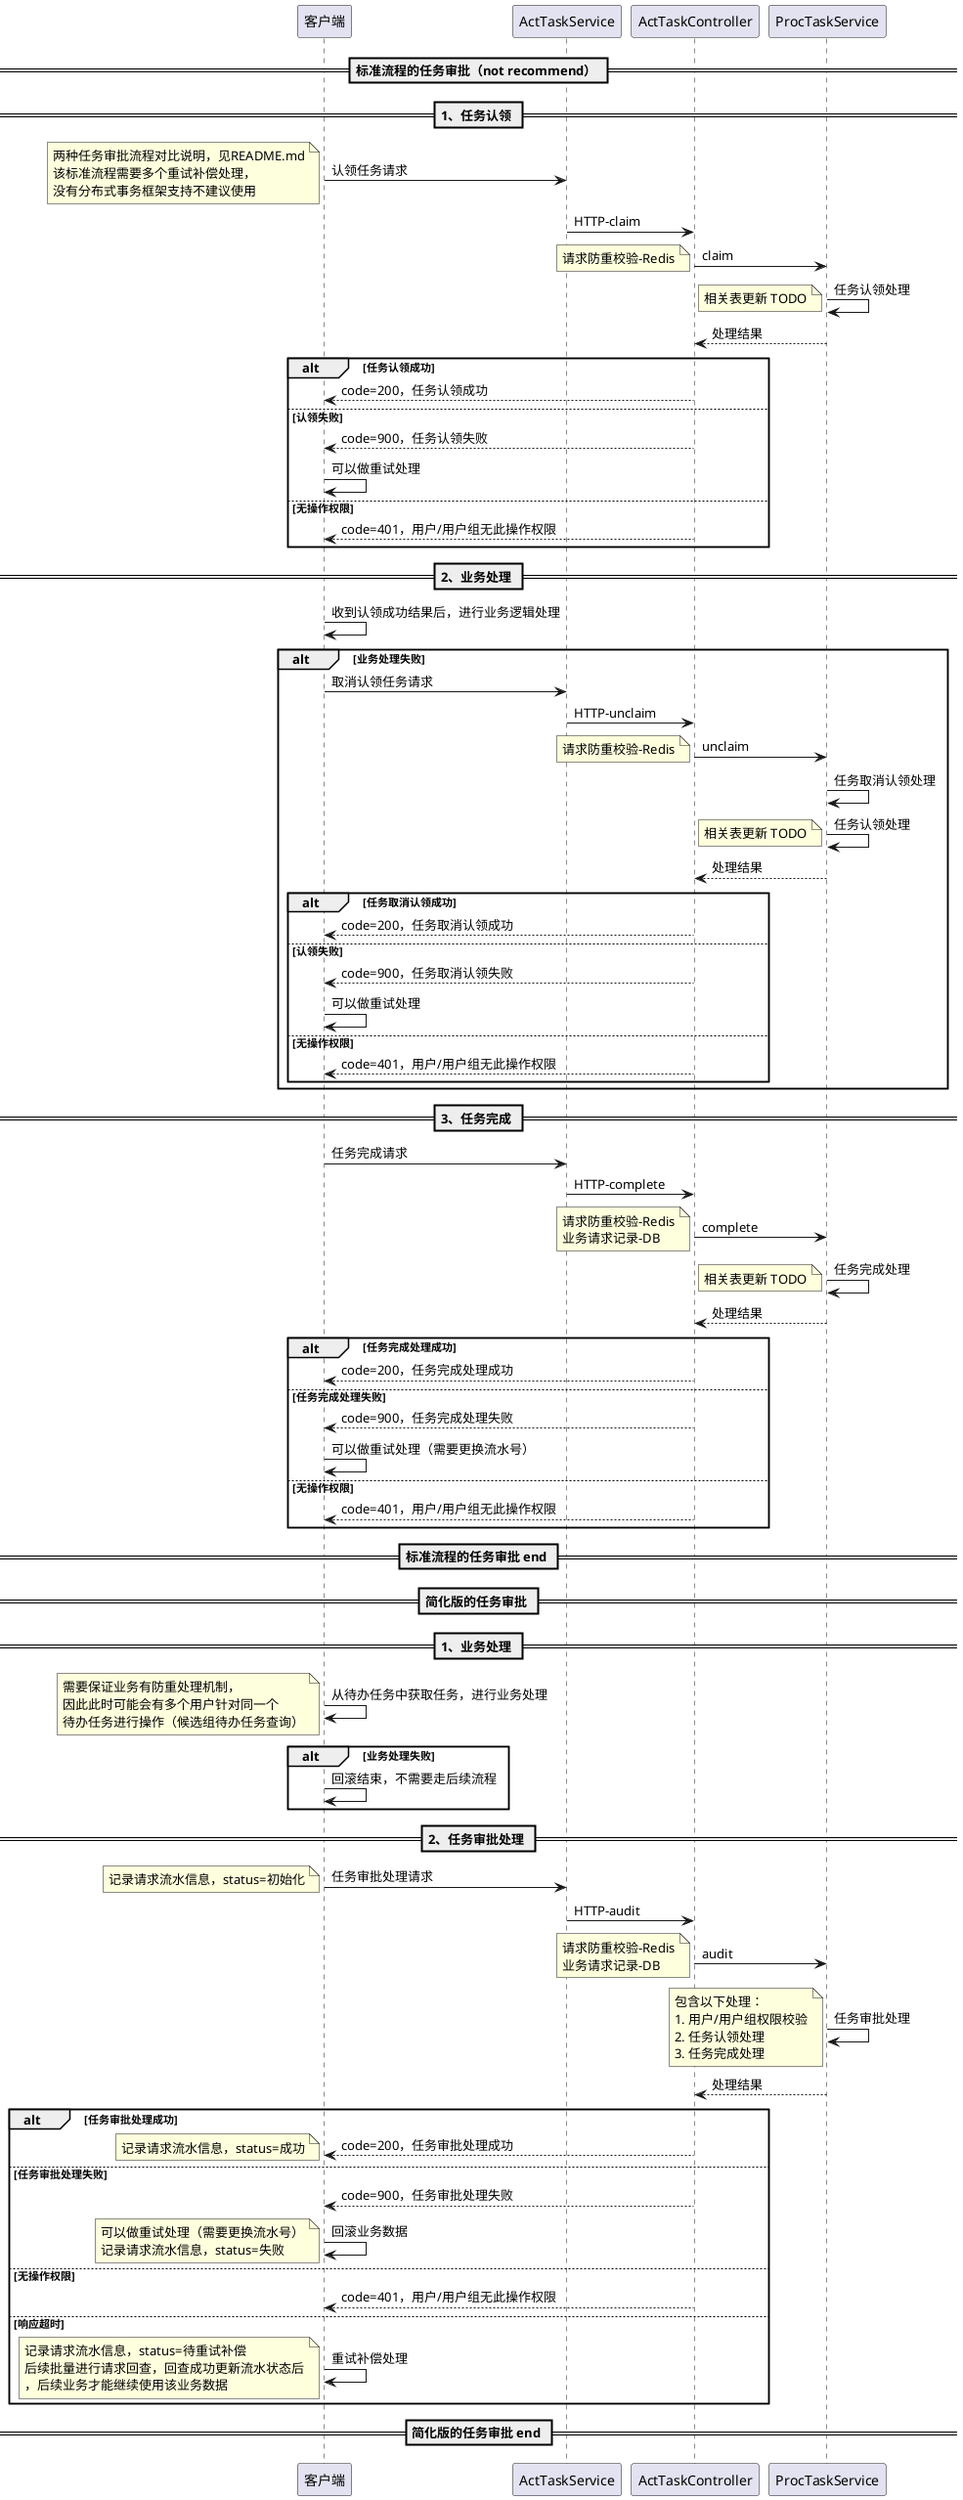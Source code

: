 @startuml
== 标准流程的任务审批（not recommend） ==
== 1、任务认领 ==
客户端 -> ActTaskService : 认领任务请求
note left
    两种任务审批流程对比说明，见README.md
    该标准流程需要多个重试补偿处理，
    没有分布式事务框架支持不建议使用
end note
ActTaskService -> ActTaskController : HTTP-claim
ActTaskController -> ProcTaskService : claim
note left
    请求防重校验-Redis
end note
ProcTaskService -> ProcTaskService : 任务认领处理
note left
    相关表更新 TODO
end note
ActTaskController <-- ProcTaskService : 处理结果
alt 任务认领成功
    客户端 <-- ActTaskController : code=200，任务认领成功
else 认领失败
    客户端 <-- ActTaskController : code=900，任务认领失败
    客户端 -> 客户端 : 可以做重试处理
else 无操作权限
    客户端 <-- ActTaskController : code=401，用户/用户组无此操作权限
end alt

== 2、业务处理 ==
客户端 -> 客户端 : 收到认领成功结果后，进行业务逻辑处理
alt 业务处理失败
    客户端 -> ActTaskService : 取消认领任务请求
    ActTaskService -> ActTaskController : HTTP-unclaim
    ActTaskController -> ProcTaskService : unclaim
    note left
        请求防重校验-Redis
    end note
    ProcTaskService -> ProcTaskService : 任务取消认领处理
    ProcTaskService -> ProcTaskService : 任务认领处理
    note left
        相关表更新 TODO
    end note
    ActTaskController <-- ProcTaskService : 处理结果
    alt 任务取消认领成功
        客户端 <-- ActTaskController : code=200，任务取消认领成功
    else 认领失败
        客户端 <-- ActTaskController : code=900，任务取消认领失败
        客户端 -> 客户端 : 可以做重试处理
    else 无操作权限
        客户端 <-- ActTaskController : code=401，用户/用户组无此操作权限
    end alt
end alt

== 3、任务完成 ==
客户端 -> ActTaskService : 任务完成请求
ActTaskService -> ActTaskController : HTTP-complete
ActTaskController -> ProcTaskService : complete
note left
    请求防重校验-Redis
    业务请求记录-DB
end note
ProcTaskService -> ProcTaskService : 任务完成处理
note left
    相关表更新 TODO
end note
ActTaskController <-- ProcTaskService : 处理结果
alt 任务完成处理成功
    客户端 <-- ActTaskController : code=200，任务完成处理成功
else 任务完成处理失败
    客户端 <-- ActTaskController : code=900，任务完成处理失败
    客户端 -> 客户端 : 可以做重试处理（需要更换流水号）
else 无操作权限
    客户端 <-- ActTaskController : code=401，用户/用户组无此操作权限
end alt
== 标准流程的任务审批 end ==

== 简化版的任务审批 ==
== 1、业务处理 ==
客户端 -> 客户端 : 从待办任务中获取任务，进行业务处理
note left
    需要保证业务有防重处理机制，
    因此此时可能会有多个用户针对同一个
    待办任务进行操作（候选组待办任务查询）
end note
alt 业务处理失败
    客户端 -> 客户端 : 回滚结束，不需要走后续流程
end alt

== 2、任务审批处理 ==
客户端 -> ActTaskService : 任务审批处理请求
note left
    记录请求流水信息，status=初始化
end note
ActTaskService -> ActTaskController : HTTP-audit
ActTaskController -> ProcTaskService : audit
note left
    请求防重校验-Redis
    业务请求记录-DB
end note
ProcTaskService -> ProcTaskService : 任务审批处理
note left
    包含以下处理：
    1. 用户/用户组权限校验
    2. 任务认领处理
    3. 任务完成处理
end note
ActTaskController <-- ProcTaskService : 处理结果
alt 任务审批处理成功
    客户端 <-- ActTaskController : code=200，任务审批处理成功
    note left
        记录请求流水信息，status=成功
    end note
else 任务审批处理失败
    客户端 <-- ActTaskController : code=900，任务审批处理失败
    客户端 -> 客户端 : 回滚业务数据
    note left
        可以做重试处理（需要更换流水号）
        记录请求流水信息，status=失败
    end note
else 无操作权限
    客户端 <-- ActTaskController : code=401，用户/用户组无此操作权限
else 响应超时
    客户端 -> 客户端 : 重试补偿处理
    note left
        记录请求流水信息，status=待重试补偿
        后续批量进行请求回查，回查成功更新流水状态后
        ，后续业务才能继续使用该业务数据
    end note
end alt

== 简化版的任务审批 end ==
@enduml